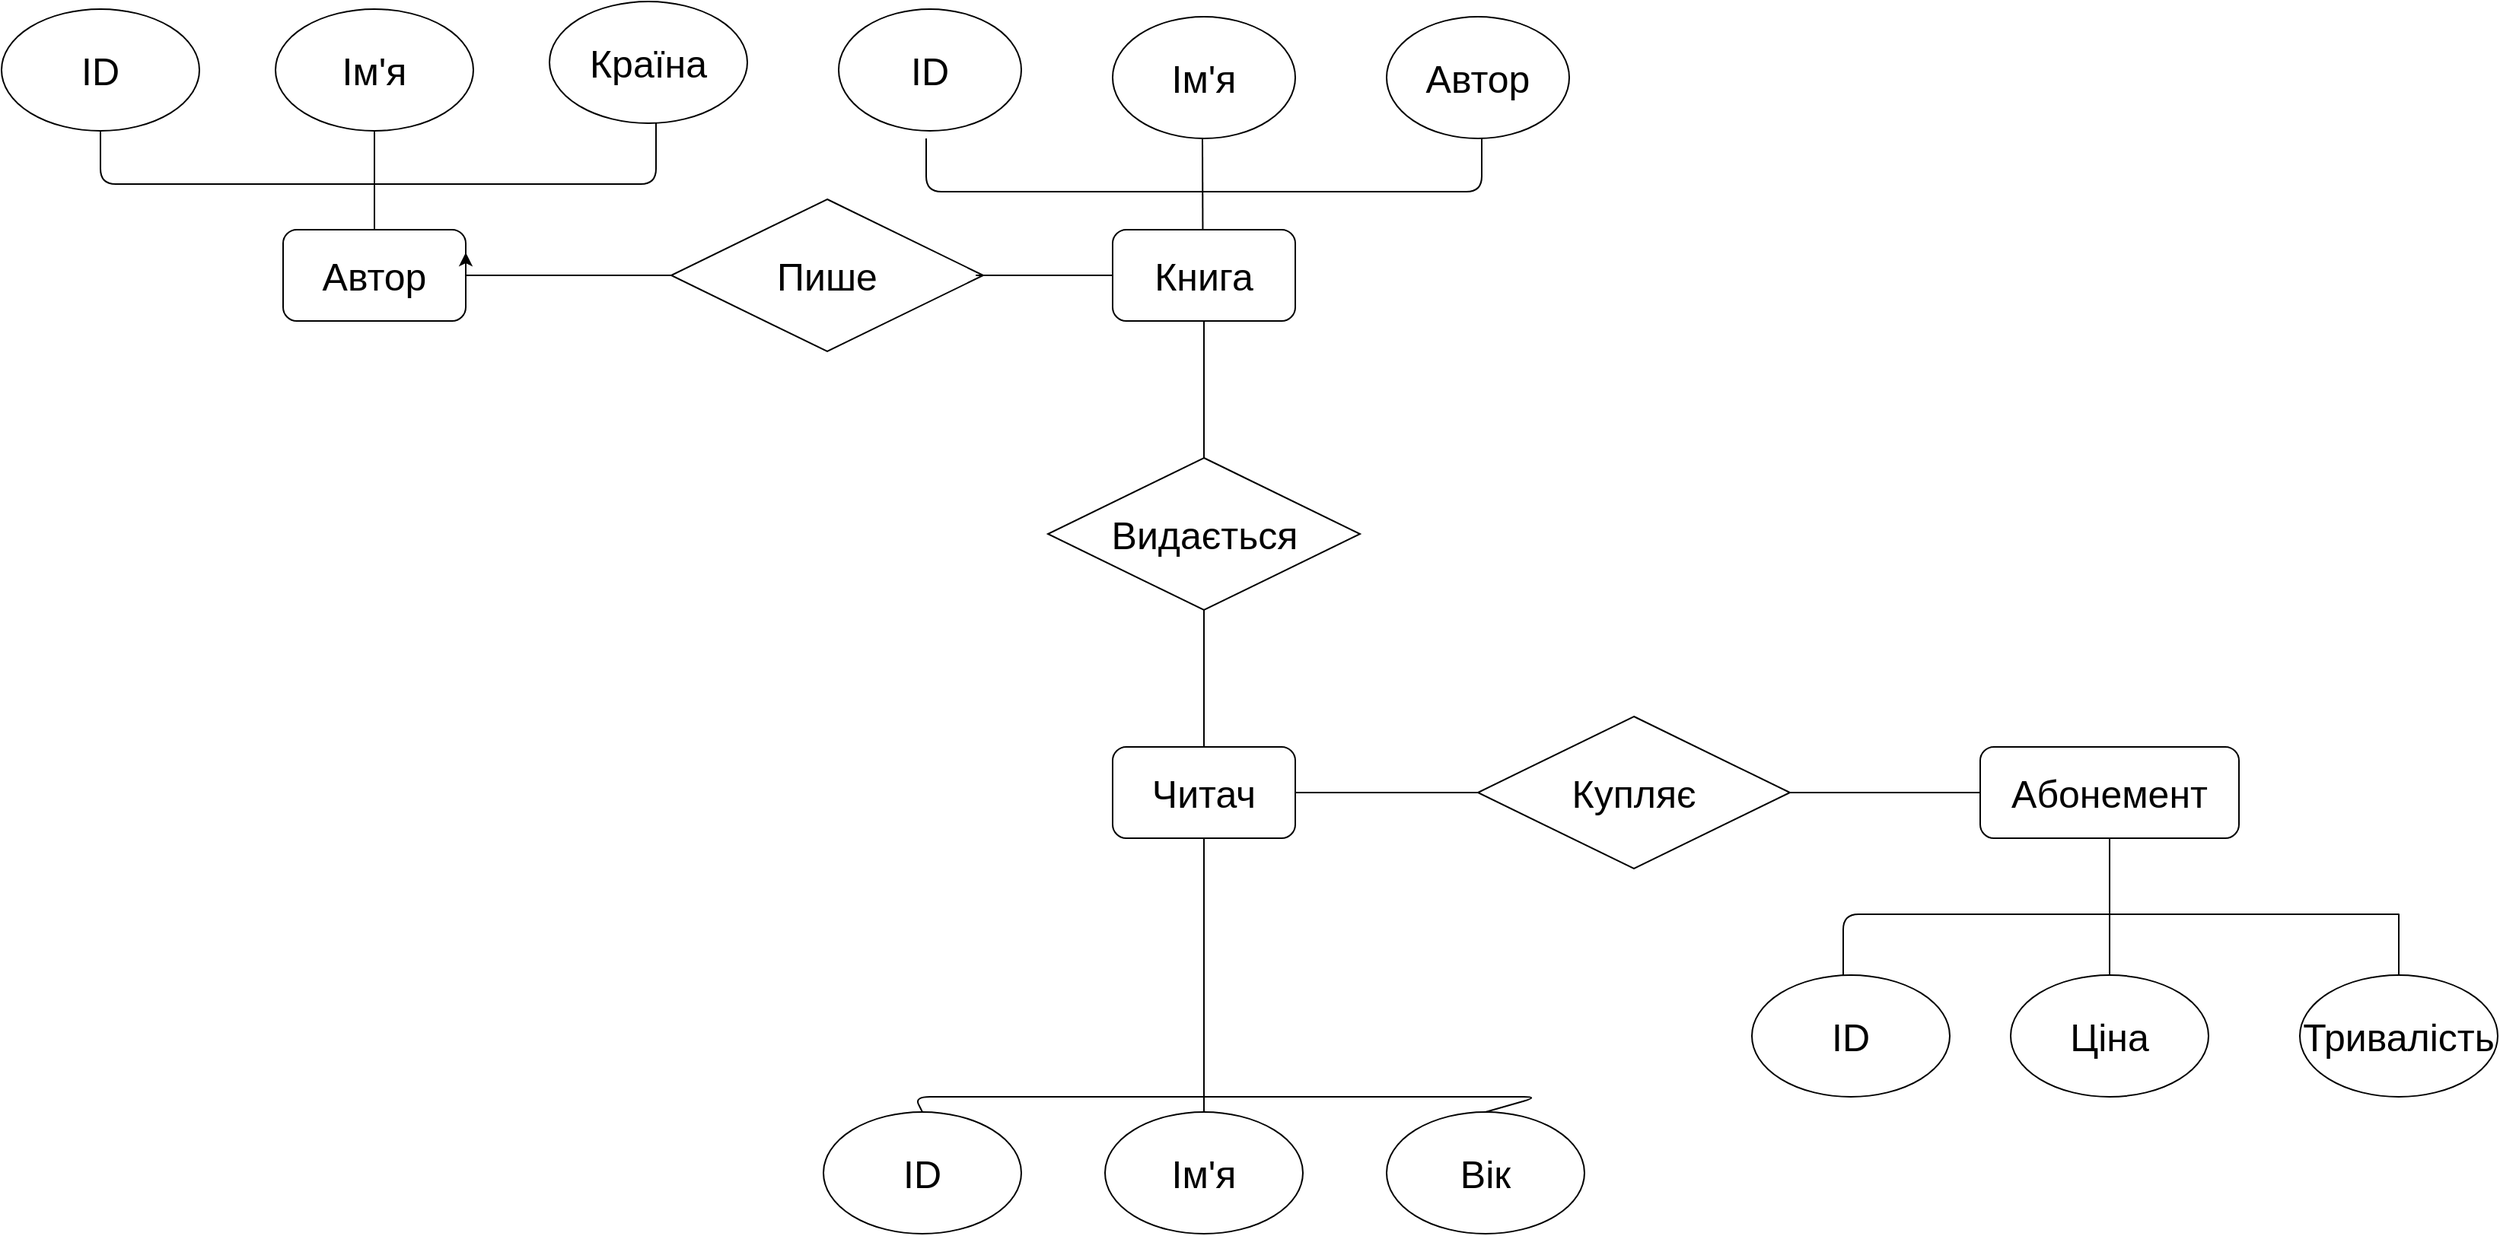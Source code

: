 <mxfile version="20.5.3" type="device"><diagram name="Page-1" id="2a216829-ef6e-dabb-86c1-c78162f3ba2b"><mxGraphModel dx="3220" dy="1317" grid="1" gridSize="10" guides="1" tooltips="1" connect="1" arrows="1" fold="1" page="1" pageScale="1" pageWidth="850" pageHeight="1100" background="#ffffff" math="0" shadow="0"><root><mxCell id="0"/><mxCell id="1" parent="0"/><mxCell id="PAWGaH9XKGOnVdlgz0nL-1" value="&lt;span style=&quot;font-size: 25px;&quot;&gt;Автор&lt;/span&gt;" style="rounded=1;whiteSpace=wrap;html=1;" parent="1" vertex="1"><mxGeometry x="-15" y="310" width="120" height="60" as="geometry"/></mxCell><mxCell id="PAWGaH9XKGOnVdlgz0nL-2" value="&lt;span style=&quot;font-size: 25px&quot;&gt;Книга&lt;/span&gt;" style="rounded=1;whiteSpace=wrap;html=1;" parent="1" vertex="1"><mxGeometry x="530" y="310" width="120" height="60" as="geometry"/></mxCell><mxCell id="PAWGaH9XKGOnVdlgz0nL-3" value="&lt;font style=&quot;font-size: 25px&quot;&gt;Читач&lt;/font&gt;" style="rounded=1;whiteSpace=wrap;html=1;" parent="1" vertex="1"><mxGeometry x="530" y="650" width="120" height="60" as="geometry"/></mxCell><mxCell id="PAWGaH9XKGOnVdlgz0nL-4" value="&lt;font style=&quot;font-size: 25px&quot;&gt;Абонемент&lt;/font&gt;" style="rounded=1;whiteSpace=wrap;html=1;" parent="1" vertex="1"><mxGeometry x="1100" y="650" width="170" height="60" as="geometry"/></mxCell><mxCell id="PAWGaH9XKGOnVdlgz0nL-6" value="&lt;font style=&quot;font-size: 25px&quot;&gt;Пише&lt;/font&gt;" style="rhombus;whiteSpace=wrap;html=1;" parent="1" vertex="1"><mxGeometry x="240" y="290" width="205" height="100" as="geometry"/></mxCell><mxCell id="PAWGaH9XKGOnVdlgz0nL-9" value="&lt;span style=&quot;font-size: 25px;&quot;&gt;Видається&lt;/span&gt;" style="rhombus;whiteSpace=wrap;html=1;" parent="1" vertex="1"><mxGeometry x="487.5" y="460" width="205" height="100" as="geometry"/></mxCell><mxCell id="PAWGaH9XKGOnVdlgz0nL-10" value="&lt;font style=&quot;font-size: 25px&quot;&gt;Купляє&lt;/font&gt;" style="rhombus;whiteSpace=wrap;html=1;" parent="1" vertex="1"><mxGeometry x="770" y="630" width="205" height="100" as="geometry"/></mxCell><mxCell id="PAWGaH9XKGOnVdlgz0nL-20" value="" style="endArrow=none;html=1;exitX=1;exitY=0.5;exitDx=0;exitDy=0;" parent="1" source="PAWGaH9XKGOnVdlgz0nL-1" target="PAWGaH9XKGOnVdlgz0nL-6" edge="1"><mxGeometry width="50" height="50" relative="1" as="geometry"><mxPoint x="540" y="580" as="sourcePoint"/><mxPoint x="590" y="530" as="targetPoint"/></mxGeometry></mxCell><mxCell id="PAWGaH9XKGOnVdlgz0nL-21" value="" style="endArrow=none;html=1;entryX=0;entryY=0.5;entryDx=0;entryDy=0;exitX=0.976;exitY=0.5;exitDx=0;exitDy=0;exitPerimeter=0;" parent="1" source="PAWGaH9XKGOnVdlgz0nL-6" target="PAWGaH9XKGOnVdlgz0nL-2" edge="1"><mxGeometry width="50" height="50" relative="1" as="geometry"><mxPoint x="450" y="340" as="sourcePoint"/><mxPoint x="250" y="350" as="targetPoint"/></mxGeometry></mxCell><mxCell id="PAWGaH9XKGOnVdlgz0nL-22" value="" style="endArrow=none;html=1;exitX=0.5;exitY=1;exitDx=0;exitDy=0;entryX=0.5;entryY=0;entryDx=0;entryDy=0;" parent="1" source="PAWGaH9XKGOnVdlgz0nL-2" target="PAWGaH9XKGOnVdlgz0nL-9" edge="1"><mxGeometry width="50" height="50" relative="1" as="geometry"><mxPoint x="170" y="360" as="sourcePoint"/><mxPoint x="260" y="360" as="targetPoint"/></mxGeometry></mxCell><mxCell id="PAWGaH9XKGOnVdlgz0nL-23" value="" style="endArrow=none;html=1;exitX=0.5;exitY=1;exitDx=0;exitDy=0;entryX=0.5;entryY=0;entryDx=0;entryDy=0;" parent="1" source="PAWGaH9XKGOnVdlgz0nL-9" target="PAWGaH9XKGOnVdlgz0nL-3" edge="1"><mxGeometry width="50" height="50" relative="1" as="geometry"><mxPoint x="180" y="370" as="sourcePoint"/><mxPoint x="270" y="370" as="targetPoint"/></mxGeometry></mxCell><mxCell id="PAWGaH9XKGOnVdlgz0nL-26" value="" style="endArrow=none;html=1;exitX=1;exitY=0.5;exitDx=0;exitDy=0;entryX=0;entryY=0.5;entryDx=0;entryDy=0;" parent="1" source="PAWGaH9XKGOnVdlgz0nL-3" target="PAWGaH9XKGOnVdlgz0nL-10" edge="1"><mxGeometry width="50" height="50" relative="1" as="geometry"><mxPoint x="210" y="400" as="sourcePoint"/><mxPoint x="300" y="400" as="targetPoint"/></mxGeometry></mxCell><mxCell id="PAWGaH9XKGOnVdlgz0nL-27" value="" style="endArrow=none;html=1;exitX=1;exitY=0.5;exitDx=0;exitDy=0;entryX=0;entryY=0.5;entryDx=0;entryDy=0;" parent="1" source="PAWGaH9XKGOnVdlgz0nL-10" target="PAWGaH9XKGOnVdlgz0nL-4" edge="1"><mxGeometry width="50" height="50" relative="1" as="geometry"><mxPoint x="220" y="410" as="sourcePoint"/><mxPoint x="310" y="410" as="targetPoint"/></mxGeometry></mxCell><mxCell id="PAWGaH9XKGOnVdlgz0nL-34" value="&lt;font style=&quot;font-size: 25px&quot;&gt;ID&lt;/font&gt;" style="ellipse;whiteSpace=wrap;html=1;" parent="1" vertex="1"><mxGeometry x="-200" y="165" width="130" height="80" as="geometry"/></mxCell><mxCell id="PAWGaH9XKGOnVdlgz0nL-35" value="&lt;font style=&quot;font-size: 25px&quot;&gt;Ім'я&lt;br&gt;&lt;/font&gt;" style="ellipse;whiteSpace=wrap;html=1;" parent="1" vertex="1"><mxGeometry x="-20" y="165" width="130" height="80" as="geometry"/></mxCell><mxCell id="PAWGaH9XKGOnVdlgz0nL-37" value="&lt;font style=&quot;font-size: 25px&quot;&gt;Країна&lt;br&gt;&lt;/font&gt;" style="ellipse;whiteSpace=wrap;html=1;" parent="1" vertex="1"><mxGeometry x="160" y="160" width="130" height="80" as="geometry"/></mxCell><mxCell id="PAWGaH9XKGOnVdlgz0nL-45" value="&lt;font style=&quot;font-size: 25px&quot;&gt;ID&lt;/font&gt;" style="ellipse;whiteSpace=wrap;html=1;" parent="1" vertex="1"><mxGeometry x="340" y="890" width="130" height="80" as="geometry"/></mxCell><mxCell id="PAWGaH9XKGOnVdlgz0nL-46" value="&lt;font style=&quot;font-size: 25px&quot;&gt;Ім'я&lt;br&gt;&lt;/font&gt;" style="ellipse;whiteSpace=wrap;html=1;" parent="1" vertex="1"><mxGeometry x="525" y="890" width="130" height="80" as="geometry"/></mxCell><mxCell id="PAWGaH9XKGOnVdlgz0nL-47" value="&lt;font style=&quot;font-size: 25px&quot;&gt;Вік&lt;/font&gt;" style="ellipse;whiteSpace=wrap;html=1;" parent="1" vertex="1"><mxGeometry x="710" y="890" width="130" height="80" as="geometry"/></mxCell><mxCell id="PAWGaH9XKGOnVdlgz0nL-48" value="&lt;font style=&quot;font-size: 25px&quot;&gt;ID&lt;/font&gt;" style="ellipse;whiteSpace=wrap;html=1;" parent="1" vertex="1"><mxGeometry x="950" y="800" width="130" height="80" as="geometry"/></mxCell><mxCell id="PAWGaH9XKGOnVdlgz0nL-49" value="&lt;font style=&quot;font-size: 25px&quot;&gt;Ціна&lt;/font&gt;" style="ellipse;whiteSpace=wrap;html=1;" parent="1" vertex="1"><mxGeometry x="1120" y="800" width="130" height="80" as="geometry"/></mxCell><mxCell id="PAWGaH9XKGOnVdlgz0nL-51" value="&lt;font style=&quot;font-size: 25px&quot;&gt;Тривалість&lt;br&gt;&lt;/font&gt;" style="ellipse;whiteSpace=wrap;html=1;" parent="1" vertex="1"><mxGeometry x="1310" y="800" width="130" height="80" as="geometry"/></mxCell><mxCell id="PAWGaH9XKGOnVdlgz0nL-56" value="" style="endArrow=none;html=1;entryX=0.5;entryY=1;entryDx=0;entryDy=0;" parent="1" target="PAWGaH9XKGOnVdlgz0nL-34" edge="1"><mxGeometry width="50" height="50" relative="1" as="geometry"><mxPoint x="230" y="240" as="sourcePoint"/><mxPoint x="590" y="570" as="targetPoint"/><Array as="points"><mxPoint x="230" y="280"/><mxPoint x="100" y="280"/><mxPoint x="-135" y="280"/></Array></mxGeometry></mxCell><mxCell id="PAWGaH9XKGOnVdlgz0nL-57" value="" style="endArrow=none;html=1;exitX=0.5;exitY=1;exitDx=0;exitDy=0;" parent="1" source="PAWGaH9XKGOnVdlgz0nL-35" edge="1"><mxGeometry width="50" height="50" relative="1" as="geometry"><mxPoint x="540" y="620" as="sourcePoint"/><mxPoint x="45" y="280" as="targetPoint"/></mxGeometry></mxCell><mxCell id="PAWGaH9XKGOnVdlgz0nL-64" value="" style="endArrow=none;html=1;exitX=0.5;exitY=0;exitDx=0;exitDy=0;" parent="1" source="PAWGaH9XKGOnVdlgz0nL-1" edge="1"><mxGeometry width="50" height="50" relative="1" as="geometry"><mxPoint x="40" y="330" as="sourcePoint"/><mxPoint x="45" y="280" as="targetPoint"/></mxGeometry></mxCell><mxCell id="PAWGaH9XKGOnVdlgz0nL-74" value="" style="endArrow=none;html=1;exitX=0.5;exitY=0;exitDx=0;exitDy=0;entryX=0.5;entryY=0;entryDx=0;entryDy=0;" parent="1" source="PAWGaH9XKGOnVdlgz0nL-45" target="PAWGaH9XKGOnVdlgz0nL-47" edge="1"><mxGeometry width="50" height="50" relative="1" as="geometry"><mxPoint x="540" y="620" as="sourcePoint"/><mxPoint x="590" y="570" as="targetPoint"/><Array as="points"><mxPoint x="400" y="880"/><mxPoint x="810" y="880"/></Array></mxGeometry></mxCell><mxCell id="PAWGaH9XKGOnVdlgz0nL-75" value="" style="endArrow=none;html=1;exitX=0.5;exitY=0;exitDx=0;exitDy=0;" parent="1" source="PAWGaH9XKGOnVdlgz0nL-46" edge="1"><mxGeometry width="50" height="50" relative="1" as="geometry"><mxPoint x="540" y="620" as="sourcePoint"/><mxPoint x="590" y="710" as="targetPoint"/></mxGeometry></mxCell><mxCell id="PAWGaH9XKGOnVdlgz0nL-76" value="" style="endArrow=none;html=1;" parent="1" edge="1"><mxGeometry width="50" height="50" relative="1" as="geometry"><mxPoint x="1010" y="800" as="sourcePoint"/><mxPoint x="1280" y="760" as="targetPoint"/><Array as="points"><mxPoint x="1010" y="760"/><mxPoint x="1200" y="760"/><mxPoint x="1380" y="760"/></Array></mxGeometry></mxCell><mxCell id="PAWGaH9XKGOnVdlgz0nL-77" value="" style="endArrow=none;html=1;exitX=0.5;exitY=1;exitDx=0;exitDy=0;" parent="1" source="PAWGaH9XKGOnVdlgz0nL-4" edge="1"><mxGeometry width="50" height="50" relative="1" as="geometry"><mxPoint x="540" y="620" as="sourcePoint"/><mxPoint x="1185" y="760" as="targetPoint"/></mxGeometry></mxCell><mxCell id="PAWGaH9XKGOnVdlgz0nL-78" value="" style="endArrow=none;html=1;exitX=0.5;exitY=0;exitDx=0;exitDy=0;" parent="1" source="PAWGaH9XKGOnVdlgz0nL-49" edge="1"><mxGeometry width="50" height="50" relative="1" as="geometry"><mxPoint x="540" y="620" as="sourcePoint"/><mxPoint x="1185" y="760" as="targetPoint"/></mxGeometry></mxCell><mxCell id="PAWGaH9XKGOnVdlgz0nL-79" value="" style="endArrow=none;html=1;exitX=0.5;exitY=0;exitDx=0;exitDy=0;" parent="1" source="PAWGaH9XKGOnVdlgz0nL-51" edge="1"><mxGeometry width="50" height="50" relative="1" as="geometry"><mxPoint x="540" y="620" as="sourcePoint"/><mxPoint x="1375" y="760" as="targetPoint"/></mxGeometry></mxCell><mxCell id="mMoYR_Wih9mwlRbg8ybv-1" style="edgeStyle=orthogonalEdgeStyle;rounded=0;orthogonalLoop=1;jettySize=auto;html=1;exitX=1;exitY=0.5;exitDx=0;exitDy=0;entryX=1;entryY=0.25;entryDx=0;entryDy=0;" parent="1" source="PAWGaH9XKGOnVdlgz0nL-1" target="PAWGaH9XKGOnVdlgz0nL-1" edge="1"><mxGeometry relative="1" as="geometry"/></mxCell><mxCell id="mMoYR_Wih9mwlRbg8ybv-4" value="" style="endArrow=none;html=1;entryX=0.5;entryY=1;entryDx=0;entryDy=0;" parent="1" edge="1"><mxGeometry width="50" height="50" relative="1" as="geometry"><mxPoint x="772.5" y="245" as="sourcePoint"/><mxPoint x="407.5" y="250" as="targetPoint"/><Array as="points"><mxPoint x="772.5" y="285"/><mxPoint x="642.5" y="285"/><mxPoint x="407.5" y="285"/></Array></mxGeometry></mxCell><mxCell id="mMoYR_Wih9mwlRbg8ybv-6" value="" style="endArrow=none;html=1;exitX=0.5;exitY=0;exitDx=0;exitDy=0;" parent="1" edge="1"><mxGeometry width="50" height="50" relative="1" as="geometry"><mxPoint x="589.23" y="310" as="sourcePoint"/><mxPoint x="589" y="250" as="targetPoint"/></mxGeometry></mxCell><mxCell id="mMoYR_Wih9mwlRbg8ybv-7" value="&lt;font style=&quot;font-size: 25px;&quot;&gt;ID&lt;/font&gt;" style="ellipse;whiteSpace=wrap;html=1;align=center;" parent="1" vertex="1"><mxGeometry x="350" y="165" width="120" height="80" as="geometry"/></mxCell><mxCell id="mMoYR_Wih9mwlRbg8ybv-8" value="&lt;span style=&quot;font-size: 25px;&quot;&gt;Ім'я&lt;/span&gt;" style="ellipse;whiteSpace=wrap;html=1;align=center;" parent="1" vertex="1"><mxGeometry x="530" y="170" width="120" height="80" as="geometry"/></mxCell><mxCell id="mMoYR_Wih9mwlRbg8ybv-9" value="&lt;span style=&quot;font-size: 25px;&quot;&gt;Автор&lt;/span&gt;" style="ellipse;whiteSpace=wrap;html=1;align=center;" parent="1" vertex="1"><mxGeometry x="710" y="170" width="120" height="80" as="geometry"/></mxCell></root></mxGraphModel></diagram></mxfile>